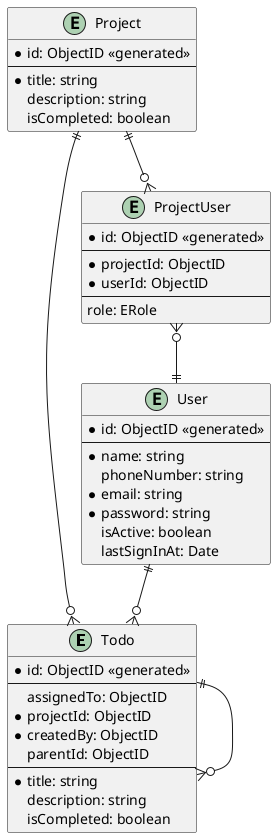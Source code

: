@startuml Entity Relationship

entity Todo {
  * id: ObjectID <<generated>>
  --
  assignedTo: ObjectID
  * projectId: ObjectID
  * createdBy: ObjectID
  parentId: ObjectID
  --
  * title: string
  description: string
  isCompleted: boolean
}

entity Project {
  * id: ObjectID <<generated>>
  --
  * title: string
  description: string
  isCompleted: boolean
}

entity User {
  * id: ObjectID <<generated>>
  --
  * name: string
  phoneNumber: string
  *email: string
  * password: string
  isActive: boolean
  lastSignInAt: Date
}

entity ProjectUser {
  * id: ObjectID <<generated>>
  --
  * projectId: ObjectID
  * userId: ObjectID
  --
  role: ERole
  ' enum ERole {
  '   ADMIN = 'admin',
  '   USER = 'user'
  ' }
}

Project ||--o{ ProjectUser
Project ||--o{ Todo
ProjectUser }o--|| User
User ||--o{ Todo
Todo ||--o{ Todo

@enduml
